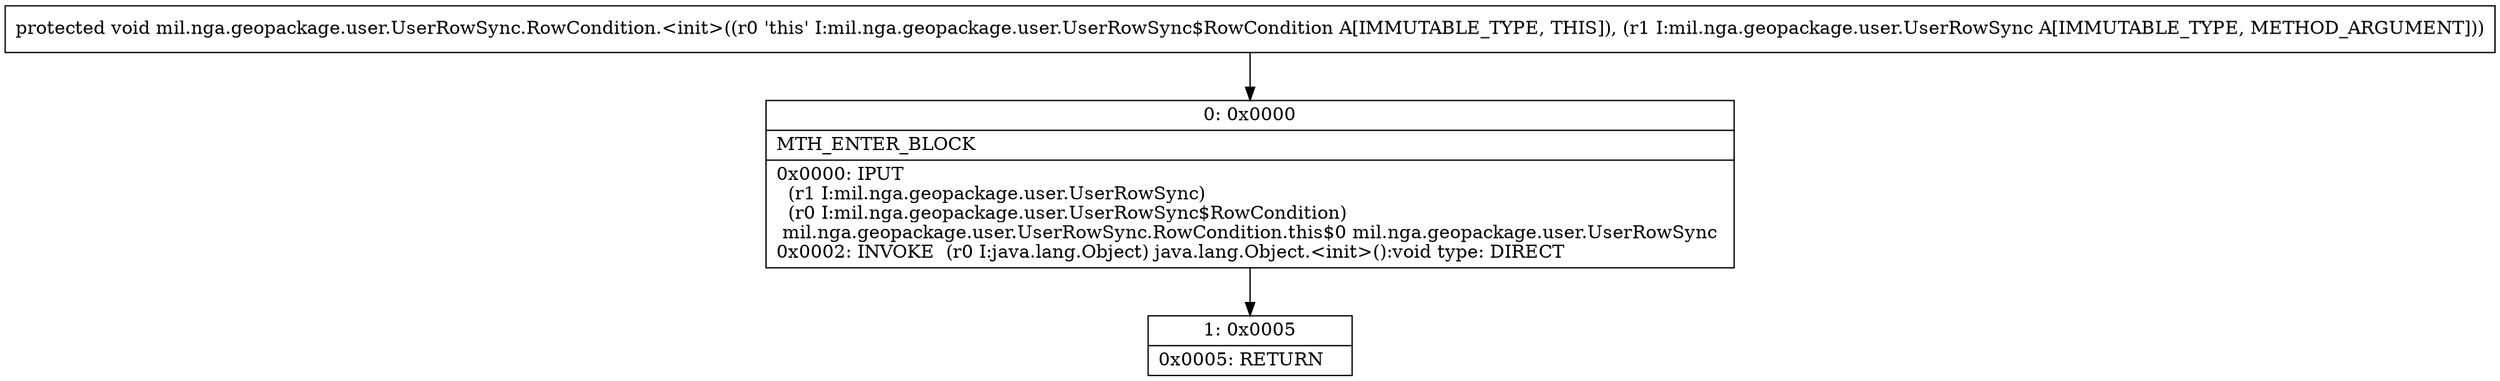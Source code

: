 digraph "CFG formil.nga.geopackage.user.UserRowSync.RowCondition.\<init\>(Lmil\/nga\/geopackage\/user\/UserRowSync;)V" {
Node_0 [shape=record,label="{0\:\ 0x0000|MTH_ENTER_BLOCK\l|0x0000: IPUT  \l  (r1 I:mil.nga.geopackage.user.UserRowSync)\l  (r0 I:mil.nga.geopackage.user.UserRowSync$RowCondition)\l mil.nga.geopackage.user.UserRowSync.RowCondition.this$0 mil.nga.geopackage.user.UserRowSync \l0x0002: INVOKE  (r0 I:java.lang.Object) java.lang.Object.\<init\>():void type: DIRECT \l}"];
Node_1 [shape=record,label="{1\:\ 0x0005|0x0005: RETURN   \l}"];
MethodNode[shape=record,label="{protected void mil.nga.geopackage.user.UserRowSync.RowCondition.\<init\>((r0 'this' I:mil.nga.geopackage.user.UserRowSync$RowCondition A[IMMUTABLE_TYPE, THIS]), (r1 I:mil.nga.geopackage.user.UserRowSync A[IMMUTABLE_TYPE, METHOD_ARGUMENT])) }"];
MethodNode -> Node_0;
Node_0 -> Node_1;
}


